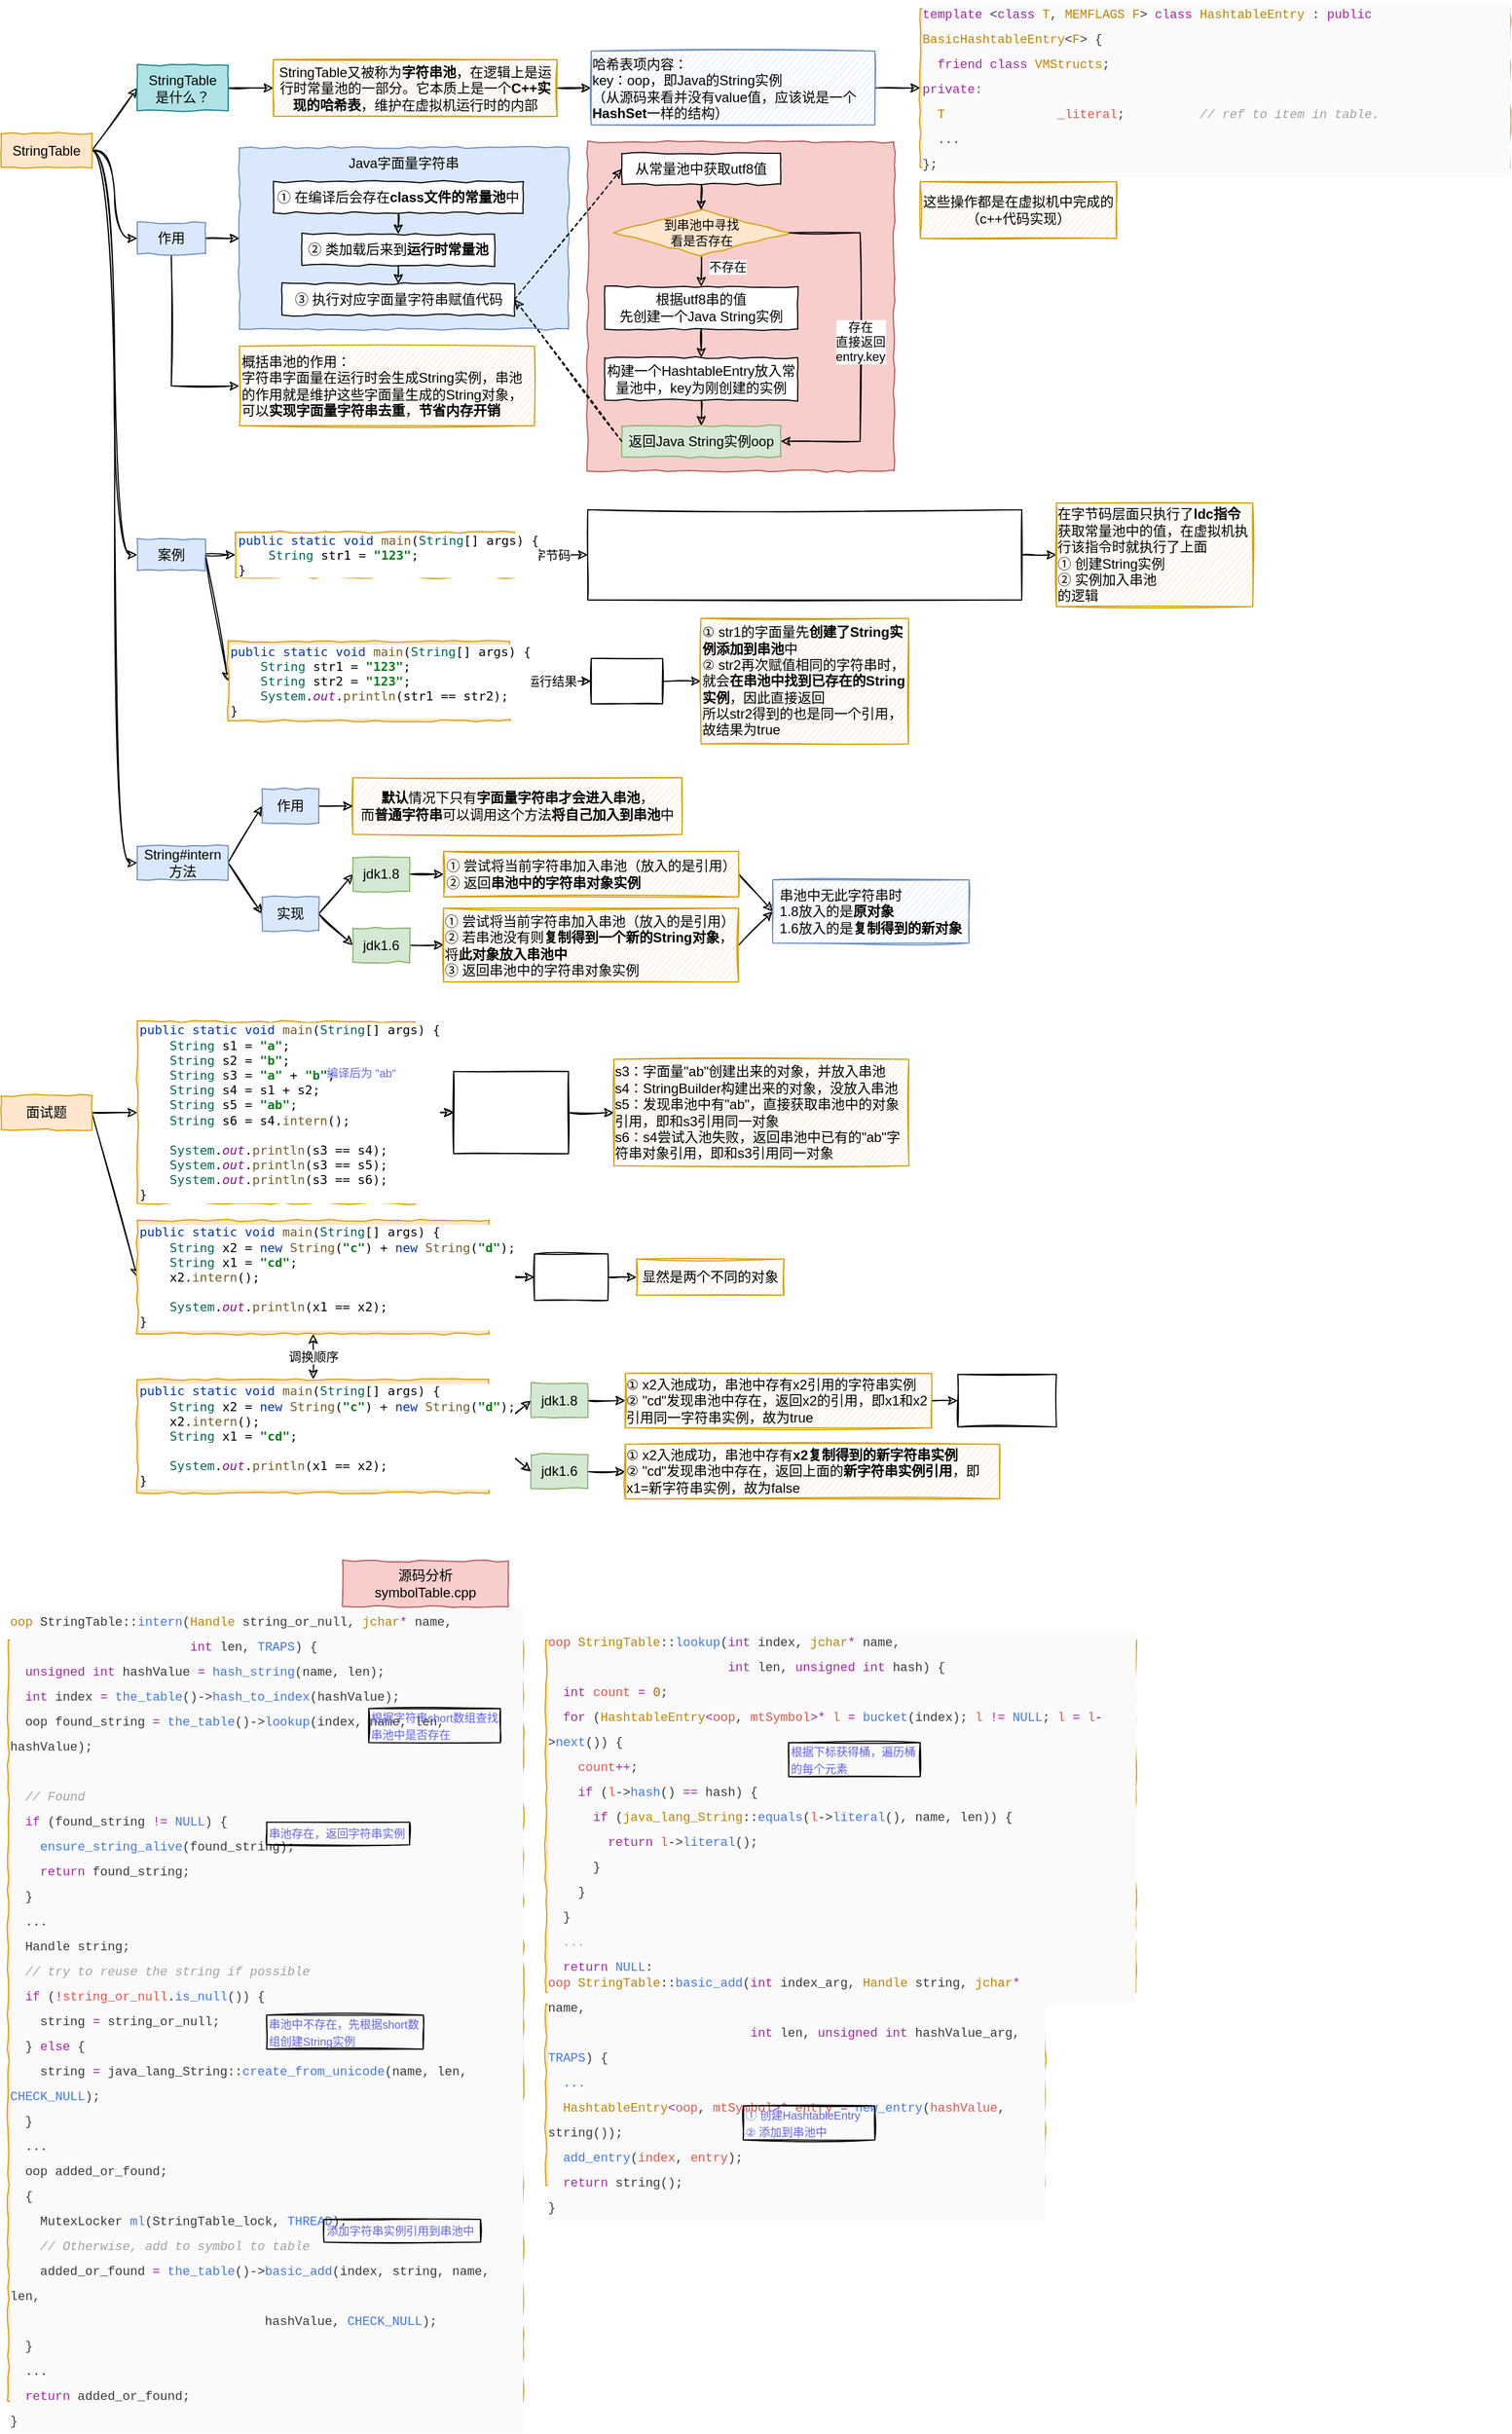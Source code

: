 <mxfile>
    <diagram id="HR8k2qgD4njC-isswzVa" name="第 1 页">
        <mxGraphModel dx="1162" dy="670" grid="1" gridSize="10" guides="1" tooltips="1" connect="1" arrows="1" fold="1" page="1" pageScale="1" pageWidth="827" pageHeight="1169" math="0" shadow="0">
            <root>
                <mxCell id="0"/>
                <mxCell id="1" parent="0"/>
                <mxCell id="110" value="&lt;div style=&quot;color: rgb(56 , 58 , 66) ; background-color: rgb(250 , 250 , 250) ; font-family: &amp;#34;consolas&amp;#34; , &amp;#34;courier new&amp;#34; , monospace ; font-size: 11px ; line-height: 22px&quot;&gt;&lt;div style=&quot;font-family: &amp;#34;consolas&amp;#34; , &amp;#34;courier new&amp;#34; , monospace ; line-height: 22px&quot;&gt;&lt;div style=&quot;font-family: &amp;#34;consolas&amp;#34; , &amp;#34;courier new&amp;#34; , monospace ; line-height: 22px&quot;&gt;&lt;div&gt;&lt;span style=&quot;color: #c18401&quot;&gt;oop&lt;/span&gt; StringTable::&lt;span style=&quot;color: #4078f2&quot;&gt;intern&lt;/span&gt;(&lt;span style=&quot;color: #c18401&quot;&gt;Handle&lt;/span&gt; string_or_null, &lt;span style=&quot;color: #c18401&quot;&gt;jchar&lt;/span&gt;&lt;span style=&quot;color: #a626a4&quot;&gt;*&lt;/span&gt; name,&lt;/div&gt;&lt;div&gt;&amp;nbsp; &amp;nbsp; &amp;nbsp; &amp;nbsp; &amp;nbsp; &amp;nbsp; &amp;nbsp; &amp;nbsp; &amp;nbsp; &amp;nbsp; &amp;nbsp; &amp;nbsp; &lt;span style=&quot;color: #a626a4&quot;&gt;int&lt;/span&gt; len, &lt;span style=&quot;color: #4078f2&quot;&gt;TRAPS&lt;/span&gt;) {&lt;/div&gt;&lt;div&gt;&amp;nbsp; &lt;span style=&quot;color: #a626a4&quot;&gt;unsigned&lt;/span&gt; &lt;span style=&quot;color: #a626a4&quot;&gt;int&lt;/span&gt; hashValue &lt;span style=&quot;color: #a626a4&quot;&gt;=&lt;/span&gt; &lt;span style=&quot;color: #4078f2&quot;&gt;hash_string&lt;/span&gt;(name, len);&lt;/div&gt;&lt;div&gt;&amp;nbsp; &lt;span style=&quot;color: #a626a4&quot;&gt;int&lt;/span&gt; index &lt;span style=&quot;color: #a626a4&quot;&gt;=&lt;/span&gt; &lt;span style=&quot;color: #4078f2&quot;&gt;the_table&lt;/span&gt;()-&amp;gt;&lt;span style=&quot;color: #4078f2&quot;&gt;hash_to_index&lt;/span&gt;(hashValue);&lt;/div&gt;&lt;div&gt;&amp;nbsp; oop found_string &lt;span style=&quot;color: #a626a4&quot;&gt;=&lt;/span&gt; &lt;span style=&quot;color: #4078f2&quot;&gt;the_table&lt;/span&gt;()-&amp;gt;&lt;span style=&quot;color: #4078f2&quot;&gt;lookup&lt;/span&gt;(index, name, len, hashValue);&lt;/div&gt;&lt;br&gt;&lt;div&gt;&lt;span style=&quot;color: #a0a1a7 ; font-style: italic&quot;&gt;&amp;nbsp; // Found&lt;/span&gt;&lt;/div&gt;&lt;div&gt;&amp;nbsp; &lt;span style=&quot;color: #a626a4&quot;&gt;if&lt;/span&gt; (found_string &lt;span style=&quot;color: #a626a4&quot;&gt;!=&lt;/span&gt; &lt;span style=&quot;color: #4078f2&quot;&gt;NULL&lt;/span&gt;) {&lt;/div&gt;&lt;div&gt;&amp;nbsp; &amp;nbsp; &lt;span style=&quot;color: #4078f2&quot;&gt;ensure_string_alive&lt;/span&gt;(found_string);&lt;/div&gt;&lt;div&gt;&amp;nbsp; &amp;nbsp; &lt;span style=&quot;color: #a626a4&quot;&gt;return&lt;/span&gt; found_string;&lt;/div&gt;&lt;div&gt;&amp;nbsp; }&lt;/div&gt;&amp;nbsp; ...&lt;br&gt;&lt;div&gt;&amp;nbsp; Handle string;&lt;/div&gt;&lt;div&gt;&lt;span style=&quot;color: #a0a1a7 ; font-style: italic&quot;&gt;&amp;nbsp; // try to reuse the string if possible&lt;/span&gt;&lt;/div&gt;&lt;div&gt;&amp;nbsp; &lt;span style=&quot;color: #a626a4&quot;&gt;if&lt;/span&gt; (&lt;span style=&quot;color: #a626a4&quot;&gt;!&lt;/span&gt;&lt;span style=&quot;color: #e45649&quot;&gt;string_or_null&lt;/span&gt;.&lt;span style=&quot;color: #4078f2&quot;&gt;is_null&lt;/span&gt;()) {&lt;/div&gt;&lt;div&gt;&amp;nbsp; &amp;nbsp; string &lt;span style=&quot;color: #a626a4&quot;&gt;=&lt;/span&gt; string_or_null;&lt;/div&gt;&lt;div&gt;&amp;nbsp; } &lt;span style=&quot;color: #a626a4&quot;&gt;else&lt;/span&gt; {&lt;/div&gt;&lt;div&gt;&amp;nbsp; &amp;nbsp; string &lt;span style=&quot;color: #a626a4&quot;&gt;=&lt;/span&gt; java_lang_String::&lt;span style=&quot;color: #4078f2&quot;&gt;create_from_unicode&lt;/span&gt;(name, len, &lt;span style=&quot;color: #4078f2&quot;&gt;CHECK_NULL&lt;/span&gt;);&lt;/div&gt;&lt;div&gt;&amp;nbsp; }&lt;/div&gt;&amp;nbsp; ...&lt;div&gt;&amp;nbsp; oop added_or_found;&lt;/div&gt;&lt;div&gt;&amp;nbsp; {&lt;/div&gt;&lt;div&gt;&amp;nbsp; &amp;nbsp; MutexLocker &lt;span style=&quot;color: #4078f2&quot;&gt;ml&lt;/span&gt;(StringTable_lock, &lt;span style=&quot;color: #4078f2&quot;&gt;THREAD&lt;/span&gt;);&lt;/div&gt;&lt;div&gt;&lt;span style=&quot;color: #a0a1a7 ; font-style: italic&quot;&gt;&amp;nbsp; &amp;nbsp; // Otherwise, add to symbol to table&lt;/span&gt;&lt;/div&gt;&lt;div&gt;&amp;nbsp; &amp;nbsp; added_or_found &lt;span style=&quot;color: #a626a4&quot;&gt;=&lt;/span&gt; &lt;span style=&quot;color: #4078f2&quot;&gt;the_table&lt;/span&gt;()-&amp;gt;&lt;span style=&quot;color: #4078f2&quot;&gt;basic_add&lt;/span&gt;(index, string, name, len,&lt;/div&gt;&lt;div&gt;&amp;nbsp; &amp;nbsp; &amp;nbsp; &amp;nbsp; &amp;nbsp; &amp;nbsp; &amp;nbsp; &amp;nbsp; &amp;nbsp; &amp;nbsp; &amp;nbsp; &amp;nbsp; &amp;nbsp; &amp;nbsp; &amp;nbsp; &amp;nbsp; &amp;nbsp; hashValue, &lt;span style=&quot;color: #4078f2&quot;&gt;CHECK_NULL&lt;/span&gt;);&lt;/div&gt;&lt;div&gt;&amp;nbsp; }&lt;/div&gt;&amp;nbsp; ...&lt;br&gt;&lt;div&gt;&amp;nbsp; &lt;span style=&quot;color: #a626a4&quot;&gt;return&lt;/span&gt; added_or_found;&lt;/div&gt;&lt;div&gt;}&lt;/div&gt;&lt;/div&gt;&lt;/div&gt;&lt;/div&gt;" style="rounded=0;whiteSpace=wrap;html=1;fillColor=#ffe6cc;strokeColor=#d79b00;comic=1;align=left;" vertex="1" parent="1">
                    <mxGeometry x="46.25" y="1470" width="453.75" height="670" as="geometry"/>
                </mxCell>
                <mxCell id="4" style="edgeStyle=none;html=1;exitX=1;exitY=0.5;exitDx=0;exitDy=0;entryX=0;entryY=0.5;entryDx=0;entryDy=0;sketch=1;" edge="1" parent="1" source="2" target="3">
                    <mxGeometry relative="1" as="geometry"/>
                </mxCell>
                <mxCell id="15" style="edgeStyle=orthogonalEdgeStyle;sketch=1;html=1;exitX=1;exitY=0.5;exitDx=0;exitDy=0;entryX=0;entryY=0.5;entryDx=0;entryDy=0;fontSize=11;curved=1;" edge="1" parent="1" source="2" target="14">
                    <mxGeometry relative="1" as="geometry"/>
                </mxCell>
                <mxCell id="42" style="edgeStyle=orthogonalEdgeStyle;sketch=1;html=1;exitX=1;exitY=0.5;exitDx=0;exitDy=0;entryX=0;entryY=0.5;entryDx=0;entryDy=0;fontSize=11;curved=1;" edge="1" parent="1" source="2" target="41">
                    <mxGeometry relative="1" as="geometry">
                        <Array as="points">
                            <mxPoint x="140" y="158"/>
                            <mxPoint x="140" y="514"/>
                        </Array>
                    </mxGeometry>
                </mxCell>
                <mxCell id="57" style="edgeStyle=orthogonalEdgeStyle;sketch=1;html=1;exitX=1;exitY=0.5;exitDx=0;exitDy=0;entryX=0;entryY=0.5;entryDx=0;entryDy=0;fontSize=11;curved=1;" edge="1" parent="1" source="2" target="56">
                    <mxGeometry relative="1" as="geometry">
                        <Array as="points">
                            <mxPoint x="140" y="158"/>
                            <mxPoint x="140" y="785"/>
                        </Array>
                    </mxGeometry>
                </mxCell>
                <mxCell id="2" value="StringTable" style="rounded=0;whiteSpace=wrap;html=1;fillColor=#ffe6cc;strokeColor=#d79b00;comic=1;" vertex="1" parent="1">
                    <mxGeometry x="40" y="142.5" width="80" height="30" as="geometry"/>
                </mxCell>
                <mxCell id="6" style="edgeStyle=none;sketch=1;html=1;exitX=1;exitY=0.5;exitDx=0;exitDy=0;entryX=0;entryY=0.5;entryDx=0;entryDy=0;" edge="1" parent="1" source="3" target="5">
                    <mxGeometry relative="1" as="geometry"/>
                </mxCell>
                <mxCell id="3" value="StringTable&lt;br&gt;是什么？" style="rounded=0;whiteSpace=wrap;html=1;fillColor=#b0e3e6;strokeColor=#0e8088;comic=1;" vertex="1" parent="1">
                    <mxGeometry x="160" y="82.5" width="80" height="40" as="geometry"/>
                </mxCell>
                <mxCell id="12" style="edgeStyle=none;sketch=1;html=1;exitX=1;exitY=0.5;exitDx=0;exitDy=0;entryX=0;entryY=0.5;entryDx=0;entryDy=0;fontSize=11;" edge="1" parent="1" source="5" target="7">
                    <mxGeometry relative="1" as="geometry"/>
                </mxCell>
                <mxCell id="5" value="StringTable又被称为&lt;b&gt;字符串池&lt;/b&gt;，在逻辑上是运行时常量池的一部分。它本质上是一个&lt;b&gt;C++实现的哈希表&lt;/b&gt;，维护在虚拟机运行时的内部" style="rounded=0;whiteSpace=wrap;html=1;fillColor=#ffe6cc;strokeColor=#d79b00;comic=1;sketch=1;" vertex="1" parent="1">
                    <mxGeometry x="280" y="77.5" width="250" height="50" as="geometry"/>
                </mxCell>
                <mxCell id="13" style="edgeStyle=none;sketch=1;html=1;exitX=1;exitY=0.5;exitDx=0;exitDy=0;entryX=0;entryY=0.5;entryDx=0;entryDy=0;fontSize=11;" edge="1" parent="1" source="7" target="10">
                    <mxGeometry relative="1" as="geometry"/>
                </mxCell>
                <mxCell id="7" value="&lt;div style=&quot;text-align: left&quot;&gt;&lt;span&gt;哈希表项内容：&lt;/span&gt;&lt;/div&gt;&lt;div style=&quot;text-align: left&quot;&gt;&lt;span&gt;key：oop，即Java的String实例&lt;/span&gt;&lt;/div&gt;&lt;div style=&quot;text-align: left&quot;&gt;（从源码来看并没有value值，应该说是一个&lt;b&gt;HashSet&lt;/b&gt;一样的结构）&lt;/div&gt;" style="rounded=0;whiteSpace=wrap;html=1;fillColor=#dae8fc;strokeColor=#6c8ebf;comic=1;sketch=1;" vertex="1" parent="1">
                    <mxGeometry x="560" y="70" width="250" height="65" as="geometry"/>
                </mxCell>
                <mxCell id="10" value="&lt;div style=&quot;color: rgb(56 , 58 , 66) ; background-color: rgb(250 , 250 , 250) ; font-family: &amp;#34;consolas&amp;#34; , &amp;#34;courier new&amp;#34; , monospace ; font-size: 11px ; line-height: 22px&quot;&gt;&lt;div&gt;&lt;span style=&quot;color: #a626a4&quot;&gt;template&lt;/span&gt; &amp;lt;&lt;span style=&quot;color: #a626a4&quot;&gt;class&lt;/span&gt; &lt;span style=&quot;color: #c18401&quot;&gt;T&lt;/span&gt;, &lt;span style=&quot;color: #c18401&quot;&gt;MEMFLAGS&lt;/span&gt; &lt;span style=&quot;color: #c18401&quot;&gt;F&lt;/span&gt;&amp;gt; &lt;span style=&quot;color: #a626a4&quot;&gt;class&lt;/span&gt; &lt;span style=&quot;color: #c18401&quot;&gt;HashtableEntry&lt;/span&gt; : &lt;span style=&quot;color: #a626a4&quot;&gt;public&lt;/span&gt; &lt;span style=&quot;color: #c18401&quot;&gt;BasicHashtableEntry&lt;/span&gt;&amp;lt;&lt;span style=&quot;color: #c18401&quot;&gt;F&lt;/span&gt;&amp;gt; {&lt;/div&gt;&lt;div&gt;&amp;nbsp; &lt;span style=&quot;color: #a626a4&quot;&gt;friend&lt;/span&gt; &lt;span style=&quot;color: #a626a4&quot;&gt;class&lt;/span&gt; &lt;span style=&quot;color: #c18401&quot;&gt;VMStructs&lt;/span&gt;;&lt;/div&gt;&lt;div&gt;&lt;span style=&quot;color: #a626a4&quot;&gt;private:&lt;/span&gt;&lt;/div&gt;&lt;div&gt;&amp;nbsp; &lt;span style=&quot;color: #c18401&quot;&gt;T&lt;/span&gt; &amp;nbsp; &amp;nbsp; &amp;nbsp; &amp;nbsp; &amp;nbsp; &amp;nbsp; &amp;nbsp; &lt;span style=&quot;color: #e45649&quot;&gt;_literal&lt;/span&gt;;&lt;span style=&quot;color: #a0a1a7 ; font-style: italic&quot;&gt; &amp;nbsp; &amp;nbsp; &amp;nbsp; &amp;nbsp; &amp;nbsp;// ref to item in table.&lt;/span&gt;&lt;/div&gt;&amp;nbsp; ...&lt;br&gt;&lt;div&gt;};&lt;/div&gt;&lt;/div&gt;" style="rounded=0;whiteSpace=wrap;html=1;fillColor=#ffe6cc;strokeColor=#d79b00;comic=1;align=left;" vertex="1" parent="1">
                    <mxGeometry x="850" y="32.5" width="520" height="140" as="geometry"/>
                </mxCell>
                <mxCell id="38" style="edgeStyle=none;rounded=0;sketch=1;html=1;exitX=1;exitY=0.5;exitDx=0;exitDy=0;entryX=0;entryY=0.5;entryDx=0;entryDy=0;fontSize=11;" edge="1" parent="1" source="14" target="17">
                    <mxGeometry relative="1" as="geometry">
                        <mxPoint x="230" y="235" as="sourcePoint"/>
                    </mxGeometry>
                </mxCell>
                <mxCell id="40" style="edgeStyle=orthogonalEdgeStyle;rounded=0;sketch=1;html=1;exitX=0.5;exitY=1;exitDx=0;exitDy=0;entryX=0;entryY=0.5;entryDx=0;entryDy=0;fontSize=11;" edge="1" parent="1" source="14" target="39">
                    <mxGeometry relative="1" as="geometry"/>
                </mxCell>
                <mxCell id="14" value="作用" style="rounded=0;whiteSpace=wrap;html=1;fillColor=#dae8fc;strokeColor=#6c8ebf;comic=1;" vertex="1" parent="1">
                    <mxGeometry x="160" y="221.25" width="60" height="27.5" as="geometry"/>
                </mxCell>
                <mxCell id="16" value="这些操作都是在虚拟机中完成的&lt;br&gt;（c++代码实现）" style="rounded=0;whiteSpace=wrap;html=1;fillColor=#ffe6cc;strokeColor=#d79b00;comic=1;sketch=1;" vertex="1" parent="1">
                    <mxGeometry x="850" y="185" width="173" height="50" as="geometry"/>
                </mxCell>
                <mxCell id="17" value="Java字面量字符串" style="rounded=0;whiteSpace=wrap;html=1;fillColor=#dae8fc;strokeColor=#6c8ebf;comic=1;verticalAlign=top;" vertex="1" parent="1">
                    <mxGeometry x="250" y="155" width="290" height="160" as="geometry"/>
                </mxCell>
                <mxCell id="20" style="edgeStyle=none;sketch=1;html=1;exitX=0.5;exitY=1;exitDx=0;exitDy=0;entryX=0.5;entryY=0;entryDx=0;entryDy=0;fontSize=11;" edge="1" parent="1" source="18" target="19">
                    <mxGeometry relative="1" as="geometry"/>
                </mxCell>
                <mxCell id="18" value="① 在编译后会存在&lt;b&gt;class文件的常量池&lt;/b&gt;中" style="rounded=0;whiteSpace=wrap;html=1;comic=1;" vertex="1" parent="1">
                    <mxGeometry x="280" y="185" width="220" height="27.5" as="geometry"/>
                </mxCell>
                <mxCell id="22" style="edgeStyle=none;sketch=1;html=1;exitX=0.5;exitY=1;exitDx=0;exitDy=0;entryX=0.5;entryY=0;entryDx=0;entryDy=0;fontSize=11;" edge="1" parent="1" source="19" target="21">
                    <mxGeometry relative="1" as="geometry"/>
                </mxCell>
                <mxCell id="19" value="② 类加载后来到&lt;b&gt;运行时常量池&lt;/b&gt;" style="rounded=0;whiteSpace=wrap;html=1;comic=1;" vertex="1" parent="1">
                    <mxGeometry x="305" y="231.25" width="170" height="27.5" as="geometry"/>
                </mxCell>
                <mxCell id="21" value="③ 执行对应字面量字符串赋值代码" style="rounded=0;whiteSpace=wrap;html=1;comic=1;" vertex="1" parent="1">
                    <mxGeometry x="287.5" y="275" width="205" height="27.5" as="geometry"/>
                </mxCell>
                <mxCell id="35" value="" style="group" vertex="1" connectable="0" parent="1">
                    <mxGeometry x="557" y="150" width="270" height="290" as="geometry"/>
                </mxCell>
                <mxCell id="23" value="" style="rounded=0;whiteSpace=wrap;html=1;fillColor=#f8cecc;strokeColor=#b85450;comic=1;verticalAlign=top;" vertex="1" parent="35">
                    <mxGeometry width="270" height="290" as="geometry"/>
                </mxCell>
                <mxCell id="24" value="从常量池中获取utf8值" style="rounded=0;whiteSpace=wrap;html=1;comic=1;" vertex="1" parent="35">
                    <mxGeometry x="30" y="10" width="140" height="27.5" as="geometry"/>
                </mxCell>
                <mxCell id="25" value="根据utf8串的值&lt;br&gt;先创建一个Java String实例" style="rounded=0;whiteSpace=wrap;html=1;comic=1;" vertex="1" parent="35">
                    <mxGeometry x="15" y="127.5" width="170" height="37.5" as="geometry"/>
                </mxCell>
                <mxCell id="31" value="不存在" style="rounded=0;sketch=1;html=1;exitX=0.5;exitY=1;exitDx=0;exitDy=0;entryX=0.5;entryY=0;entryDx=0;entryDy=0;fontSize=11;" edge="1" parent="35" source="26" target="25">
                    <mxGeometry x="-0.273" y="23" relative="1" as="geometry">
                        <mxPoint as="offset"/>
                    </mxGeometry>
                </mxCell>
                <mxCell id="26" value="到串池中寻找&lt;br&gt;看是否存在" style="rhombus;whiteSpace=wrap;html=1;comic=1;sketch=0;fontSize=11;fillColor=#ffe6cc;strokeColor=#d79b00;" vertex="1" parent="35">
                    <mxGeometry x="22.5" y="60" width="155" height="40" as="geometry"/>
                </mxCell>
                <mxCell id="27" style="edgeStyle=none;sketch=1;html=1;exitX=0.5;exitY=1;exitDx=0;exitDy=0;entryX=0.5;entryY=0;entryDx=0;entryDy=0;fontSize=11;" edge="1" parent="35" source="24" target="26">
                    <mxGeometry relative="1" as="geometry"/>
                </mxCell>
                <mxCell id="28" value="返回Java String实例oop" style="rounded=0;whiteSpace=wrap;html=1;comic=1;fillColor=#d5e8d4;strokeColor=#82b366;" vertex="1" parent="35">
                    <mxGeometry x="30" y="250" width="140" height="27.5" as="geometry"/>
                </mxCell>
                <mxCell id="29" value="存在&lt;br&gt;直接返回&lt;br&gt;entry.key" style="edgeStyle=orthogonalEdgeStyle;sketch=1;html=1;exitX=1;exitY=0.5;exitDx=0;exitDy=0;entryX=1;entryY=0.5;entryDx=0;entryDy=0;fontSize=11;rounded=0;" edge="1" parent="35" source="26" target="28">
                    <mxGeometry relative="1" as="geometry">
                        <Array as="points">
                            <mxPoint x="240" y="80"/>
                            <mxPoint x="240" y="264"/>
                        </Array>
                    </mxGeometry>
                </mxCell>
                <mxCell id="34" style="edgeStyle=none;rounded=0;sketch=1;html=1;exitX=0.5;exitY=1;exitDx=0;exitDy=0;entryX=0.5;entryY=0;entryDx=0;entryDy=0;fontSize=11;" edge="1" parent="35" source="32" target="28">
                    <mxGeometry relative="1" as="geometry"/>
                </mxCell>
                <mxCell id="32" value="构建一个HashtableEntry放入常量池中，key为刚创建的实例" style="rounded=0;whiteSpace=wrap;html=1;comic=1;" vertex="1" parent="35">
                    <mxGeometry x="15" y="190" width="170" height="37.5" as="geometry"/>
                </mxCell>
                <mxCell id="33" style="edgeStyle=none;rounded=0;sketch=1;html=1;exitX=0.5;exitY=1;exitDx=0;exitDy=0;entryX=0.5;entryY=0;entryDx=0;entryDy=0;fontSize=11;" edge="1" parent="35" source="25" target="32">
                    <mxGeometry relative="1" as="geometry"/>
                </mxCell>
                <mxCell id="36" style="edgeStyle=none;rounded=0;sketch=1;html=1;exitX=1;exitY=0.5;exitDx=0;exitDy=0;entryX=0;entryY=0.5;entryDx=0;entryDy=0;fontSize=11;dashed=1;" edge="1" parent="1" source="21" target="24">
                    <mxGeometry relative="1" as="geometry"/>
                </mxCell>
                <mxCell id="37" style="edgeStyle=none;rounded=0;sketch=1;html=1;exitX=0;exitY=0.5;exitDx=0;exitDy=0;dashed=1;fontSize=11;entryX=1;entryY=0.5;entryDx=0;entryDy=0;" edge="1" parent="1" source="28" target="21">
                    <mxGeometry relative="1" as="geometry">
                        <mxPoint x="450" y="360" as="targetPoint"/>
                    </mxGeometry>
                </mxCell>
                <mxCell id="39" value="概括串池的作用：&lt;br&gt;字符串字面量在运行时会生成String实例，串池的作用就是维护这些字面量生成的String对象，可以&lt;b&gt;实现字面量字符串去重&lt;/b&gt;，&lt;b&gt;节省内存开销&lt;/b&gt;" style="rounded=0;whiteSpace=wrap;html=1;fillColor=#ffe6cc;strokeColor=#d79b00;comic=1;sketch=1;align=left;" vertex="1" parent="1">
                    <mxGeometry x="250" y="330" width="260" height="70" as="geometry"/>
                </mxCell>
                <mxCell id="44" style="edgeStyle=orthogonalEdgeStyle;curved=1;sketch=1;html=1;exitX=1;exitY=0.5;exitDx=0;exitDy=0;entryX=0;entryY=0.5;entryDx=0;entryDy=0;fontSize=11;" edge="1" parent="1" source="41" target="43">
                    <mxGeometry relative="1" as="geometry"/>
                </mxCell>
                <mxCell id="51" style="edgeStyle=none;rounded=0;sketch=1;html=1;exitX=1;exitY=0.5;exitDx=0;exitDy=0;entryX=0;entryY=0.5;entryDx=0;entryDy=0;fontSize=11;" edge="1" parent="1" source="41" target="50">
                    <mxGeometry relative="1" as="geometry"/>
                </mxCell>
                <mxCell id="41" value="案例" style="rounded=0;whiteSpace=wrap;html=1;fillColor=#dae8fc;strokeColor=#6c8ebf;comic=1;" vertex="1" parent="1">
                    <mxGeometry x="160" y="500" width="60" height="27.5" as="geometry"/>
                </mxCell>
                <mxCell id="46" value="字节码" style="sketch=1;html=1;exitX=1;exitY=0.5;exitDx=0;exitDy=0;entryX=0;entryY=0.5;entryDx=0;entryDy=0;fontSize=11;rounded=0;" edge="1" parent="1" source="43" target="45">
                    <mxGeometry relative="1" as="geometry"/>
                </mxCell>
                <mxCell id="43" value="&lt;pre style=&quot;background-color: rgb(255 , 255 , 255) ; color: rgb(8 , 8 , 8) ; font-family: &amp;#34;consolas&amp;#34; , monospace ; font-size: 11px&quot;&gt;&lt;pre style=&quot;font-family: &amp;#34;consolas&amp;#34; , monospace&quot;&gt;&lt;span style=&quot;color: #0033b3&quot;&gt;public static void &lt;/span&gt;&lt;span style=&quot;color: #795e26&quot;&gt;main&lt;/span&gt;(&lt;span style=&quot;color: #066555&quot;&gt;String&lt;/span&gt;[] args)&lt;span style=&quot;color: #066555&quot;&gt; &lt;/span&gt;{&lt;br&gt;    &lt;span style=&quot;color: #066555&quot;&gt;String &lt;/span&gt;&lt;span style=&quot;color: #000000&quot;&gt;str1 &lt;/span&gt;= &lt;span style=&quot;color: #067d17 ; font-weight: bold&quot;&gt;&quot;123&quot;&lt;/span&gt;;&lt;br&gt;}&lt;/pre&gt;&lt;/pre&gt;" style="rounded=0;whiteSpace=wrap;html=1;fillColor=#ffe6cc;strokeColor=#d79b00;comic=1;align=left;" vertex="1" parent="1">
                    <mxGeometry x="246.5" y="493.75" width="246" height="40" as="geometry"/>
                </mxCell>
                <mxCell id="48" style="edgeStyle=none;rounded=0;sketch=1;html=1;exitX=1;exitY=0.5;exitDx=0;exitDy=0;entryX=0;entryY=0.5;entryDx=0;entryDy=0;fontSize=11;" edge="1" parent="1" source="45" target="47">
                    <mxGeometry relative="1" as="geometry"/>
                </mxCell>
                <mxCell id="45" value="" style="shape=image;imageAspect=0;aspect=fixed;verticalLabelPosition=bottom;verticalAlign=top;comic=1;sketch=1;fontSize=11;image=https://codereaper-image-bed.oss-cn-shenzhen.aliyuncs.com/img/image-20220904001940729.png;imageBorder=default;" vertex="1" parent="1">
                    <mxGeometry x="557" y="474.03" width="382.47" height="79.44" as="geometry"/>
                </mxCell>
                <mxCell id="47" value="&lt;div style=&quot;text-align: left&quot;&gt;在字节码层面只执行了&lt;b&gt;ldc指令&lt;/b&gt;获取常量池中的值，在虚拟机执行该指令时就执行了上面&lt;/div&gt;&lt;div style=&quot;text-align: left&quot;&gt;&lt;span&gt;① 创建String实例&lt;/span&gt;&lt;/div&gt;&lt;div style=&quot;text-align: left&quot;&gt;&lt;span&gt;② 实例加入串池&lt;/span&gt;&lt;/div&gt;&lt;div style=&quot;text-align: left&quot;&gt;&lt;span&gt;的逻辑&lt;/span&gt;&lt;/div&gt;" style="rounded=0;whiteSpace=wrap;html=1;fillColor=#ffe6cc;strokeColor=#d79b00;comic=1;sketch=1;" vertex="1" parent="1">
                    <mxGeometry x="970" y="468.13" width="173" height="91.25" as="geometry"/>
                </mxCell>
                <mxCell id="53" value="运行结果" style="edgeStyle=none;rounded=0;sketch=1;html=1;exitX=1;exitY=0.5;exitDx=0;exitDy=0;entryX=0;entryY=0.5;entryDx=0;entryDy=0;fontSize=11;" edge="1" parent="1" source="50" target="52">
                    <mxGeometry relative="1" as="geometry"/>
                </mxCell>
                <mxCell id="50" value="&lt;pre style=&quot;background-color: rgb(255 , 255 , 255) ; color: rgb(8 , 8 , 8) ; font-family: &amp;#34;consolas&amp;#34; , monospace ; font-size: 11px&quot;&gt;&lt;pre style=&quot;font-family: &amp;#34;consolas&amp;#34; , monospace&quot;&gt;&lt;pre style=&quot;font-family: &amp;#34;consolas&amp;#34; , monospace&quot;&gt;&lt;pre style=&quot;font-family: &amp;#34;consolas&amp;#34; , monospace&quot;&gt;&lt;span style=&quot;color: #0033b3&quot;&gt;public static void &lt;/span&gt;&lt;span style=&quot;color: #795e26&quot;&gt;main&lt;/span&gt;(&lt;span style=&quot;color: #066555&quot;&gt;String&lt;/span&gt;[] args) {&lt;br&gt;    &lt;span style=&quot;color: #066555&quot;&gt;String &lt;/span&gt;&lt;span style=&quot;color: #000000&quot;&gt;str1 &lt;/span&gt;= &lt;span style=&quot;color: #067d17 ; font-weight: bold&quot;&gt;&quot;123&quot;&lt;/span&gt;;&lt;br&gt;    &lt;span style=&quot;color: #066555&quot;&gt;String &lt;/span&gt;&lt;span style=&quot;color: #000000&quot;&gt;str2 &lt;/span&gt;= &lt;span style=&quot;color: #067d17 ; font-weight: bold&quot;&gt;&quot;123&quot;&lt;/span&gt;;&lt;br&gt;    &lt;span style=&quot;color: #066555&quot;&gt;System&lt;/span&gt;.&lt;span style=&quot;color: #871094 ; font-style: italic&quot;&gt;out&lt;/span&gt;.&lt;span style=&quot;color: #795e26&quot;&gt;println&lt;/span&gt;(&lt;span style=&quot;color: #000000&quot;&gt;str1 &lt;/span&gt;== &lt;span style=&quot;color: #000000&quot;&gt;str2&lt;/span&gt;);&lt;br&gt;}&lt;/pre&gt;&lt;/pre&gt;&lt;/pre&gt;&lt;/pre&gt;" style="rounded=0;whiteSpace=wrap;html=1;fillColor=#ffe6cc;strokeColor=#d79b00;comic=1;align=left;" vertex="1" parent="1">
                    <mxGeometry x="240" y="590" width="248.5" height="70" as="geometry"/>
                </mxCell>
                <mxCell id="55" style="edgeStyle=none;rounded=0;sketch=1;html=1;exitX=1;exitY=0.5;exitDx=0;exitDy=0;entryX=0;entryY=0.5;entryDx=0;entryDy=0;fontSize=11;" edge="1" parent="1" source="52" target="54">
                    <mxGeometry relative="1" as="geometry"/>
                </mxCell>
                <mxCell id="52" value="" style="shape=image;imageAspect=0;aspect=fixed;verticalLabelPosition=bottom;verticalAlign=top;comic=1;sketch=1;fontSize=11;image=https://codereaper-image-bed.oss-cn-shenzhen.aliyuncs.com/img/image-20220904003112732.png;imageBorder=default;" vertex="1" parent="1">
                    <mxGeometry x="560" y="605" width="62.93" height="40" as="geometry"/>
                </mxCell>
                <mxCell id="54" value="&lt;div style=&quot;text-align: left&quot;&gt;① str1的字面量先&lt;b&gt;创建了String实例添加到串池&lt;/b&gt;中&lt;/div&gt;&lt;div style=&quot;text-align: left&quot;&gt;② str2再次赋值相同的字符串时，就会&lt;b&gt;在串池中找到已存在的String实例&lt;/b&gt;，因此直接返回&lt;/div&gt;&lt;div style=&quot;text-align: left&quot;&gt;所以str2得到的也是同一个引用，故结果为true&lt;/div&gt;" style="rounded=0;whiteSpace=wrap;html=1;fillColor=#ffe6cc;strokeColor=#d79b00;comic=1;sketch=1;" vertex="1" parent="1">
                    <mxGeometry x="656.73" y="569.68" width="183" height="110.63" as="geometry"/>
                </mxCell>
                <mxCell id="60" style="sketch=1;html=1;exitX=1;exitY=0.5;exitDx=0;exitDy=0;entryX=0;entryY=0.5;entryDx=0;entryDy=0;fontSize=11;" edge="1" parent="1" source="56" target="59">
                    <mxGeometry relative="1" as="geometry"/>
                </mxCell>
                <mxCell id="63" style="edgeStyle=none;sketch=1;html=1;exitX=1;exitY=0.5;exitDx=0;exitDy=0;entryX=0;entryY=0.5;entryDx=0;entryDy=0;fontSize=11;" edge="1" parent="1" source="56" target="62">
                    <mxGeometry relative="1" as="geometry"/>
                </mxCell>
                <mxCell id="56" value="String#intern方法" style="rounded=0;whiteSpace=wrap;html=1;fillColor=#dae8fc;strokeColor=#6c8ebf;comic=1;" vertex="1" parent="1">
                    <mxGeometry x="160" y="770" width="80" height="30" as="geometry"/>
                </mxCell>
                <mxCell id="58" value="&lt;b&gt;默认&lt;/b&gt;情况下只有&lt;b&gt;字面量字符串才会进入串池&lt;/b&gt;，&lt;br&gt;而&lt;b&gt;普通字符串&lt;/b&gt;可以调用这个方法&lt;b&gt;将自己加入到串池&lt;/b&gt;中" style="rounded=0;whiteSpace=wrap;html=1;fillColor=#ffe6cc;strokeColor=#d79b00;comic=1;sketch=1;" vertex="1" parent="1">
                    <mxGeometry x="350" y="710" width="290" height="50" as="geometry"/>
                </mxCell>
                <mxCell id="61" style="edgeStyle=none;sketch=1;html=1;exitX=1;exitY=0.5;exitDx=0;exitDy=0;entryX=0;entryY=0.5;entryDx=0;entryDy=0;fontSize=11;" edge="1" parent="1" source="59" target="58">
                    <mxGeometry relative="1" as="geometry"/>
                </mxCell>
                <mxCell id="59" value="作用" style="rounded=0;whiteSpace=wrap;html=1;fillColor=#dae8fc;strokeColor=#6c8ebf;comic=1;" vertex="1" parent="1">
                    <mxGeometry x="270" y="720" width="50" height="30" as="geometry"/>
                </mxCell>
                <mxCell id="65" style="edgeStyle=none;sketch=1;html=1;exitX=1;exitY=0.5;exitDx=0;exitDy=0;entryX=0;entryY=0.5;entryDx=0;entryDy=0;fontSize=11;" edge="1" parent="1" source="62" target="64">
                    <mxGeometry relative="1" as="geometry"/>
                </mxCell>
                <mxCell id="67" style="edgeStyle=none;sketch=1;html=1;exitX=1;exitY=0.5;exitDx=0;exitDy=0;entryX=0;entryY=0.5;entryDx=0;entryDy=0;fontSize=11;" edge="1" parent="1" source="62" target="66">
                    <mxGeometry relative="1" as="geometry"/>
                </mxCell>
                <mxCell id="62" value="实现" style="rounded=0;whiteSpace=wrap;html=1;fillColor=#dae8fc;strokeColor=#6c8ebf;comic=1;" vertex="1" parent="1">
                    <mxGeometry x="270" y="815" width="50" height="30" as="geometry"/>
                </mxCell>
                <mxCell id="72" style="edgeStyle=none;sketch=1;html=1;exitX=1;exitY=0.5;exitDx=0;exitDy=0;entryX=0;entryY=0.5;entryDx=0;entryDy=0;fontSize=11;" edge="1" parent="1" source="64" target="70">
                    <mxGeometry relative="1" as="geometry"/>
                </mxCell>
                <mxCell id="64" value="jdk1.6" style="rounded=0;whiteSpace=wrap;html=1;fillColor=#d5e8d4;strokeColor=#82b366;comic=1;" vertex="1" parent="1">
                    <mxGeometry x="350" y="842.5" width="50" height="30" as="geometry"/>
                </mxCell>
                <mxCell id="69" style="edgeStyle=none;sketch=1;html=1;exitX=1;exitY=0.5;exitDx=0;exitDy=0;entryX=0;entryY=0.5;entryDx=0;entryDy=0;fontSize=11;" edge="1" parent="1" source="66" target="68">
                    <mxGeometry relative="1" as="geometry"/>
                </mxCell>
                <mxCell id="66" value="jdk1.8" style="rounded=0;whiteSpace=wrap;html=1;fillColor=#d5e8d4;strokeColor=#82b366;comic=1;" vertex="1" parent="1">
                    <mxGeometry x="350" y="780" width="50" height="30" as="geometry"/>
                </mxCell>
                <mxCell id="74" style="edgeStyle=none;sketch=1;html=1;exitX=1;exitY=0.5;exitDx=0;exitDy=0;entryX=0;entryY=0.5;entryDx=0;entryDy=0;fontSize=11;" edge="1" parent="1" source="68" target="73">
                    <mxGeometry relative="1" as="geometry"/>
                </mxCell>
                <mxCell id="68" value="&lt;div style=&quot;text-align: left&quot;&gt;&lt;span&gt;① 尝试将当前字符串加入串池（放入的是引用）&lt;/span&gt;&lt;/div&gt;&lt;div style=&quot;text-align: left&quot;&gt;② 返回&lt;b&gt;串池中的字符串对象实例&lt;/b&gt;&lt;/div&gt;" style="rounded=0;whiteSpace=wrap;html=1;fillColor=#ffe6cc;strokeColor=#d79b00;comic=1;sketch=1;" vertex="1" parent="1">
                    <mxGeometry x="430" y="775" width="260" height="40" as="geometry"/>
                </mxCell>
                <mxCell id="75" style="edgeStyle=none;sketch=1;html=1;exitX=1;exitY=0.5;exitDx=0;exitDy=0;entryX=0;entryY=0.5;entryDx=0;entryDy=0;fontSize=11;" edge="1" parent="1" source="70" target="73">
                    <mxGeometry relative="1" as="geometry"/>
                </mxCell>
                <mxCell id="70" value="&lt;div style=&quot;text-align: left&quot;&gt;&lt;span&gt;① 尝试将当前字符串加入串池（放入的是引用）&lt;/span&gt;&lt;/div&gt;&lt;div style=&quot;text-align: left&quot;&gt;② 若串池没有则&lt;b&gt;复制得到一个新的String对象&lt;/b&gt;，将&lt;b&gt;此对象放入串池中&lt;/b&gt;&lt;/div&gt;&lt;div style=&quot;text-align: left&quot;&gt;③ 返回串池中的字符串对象实例&lt;/div&gt;" style="rounded=0;whiteSpace=wrap;html=1;fillColor=#ffe6cc;strokeColor=#d79b00;comic=1;sketch=1;" vertex="1" parent="1">
                    <mxGeometry x="430" y="825" width="260" height="65" as="geometry"/>
                </mxCell>
                <mxCell id="73" value="&lt;div style=&quot;text-align: left&quot;&gt;串池中无此字符串时&lt;/div&gt;&lt;div style=&quot;text-align: left&quot;&gt;1.8放入的是&lt;b&gt;原对象&lt;/b&gt;&lt;/div&gt;&lt;div style=&quot;text-align: left&quot;&gt;1.6放入的是&lt;b&gt;复制得到的新对象&lt;/b&gt;&lt;/div&gt;" style="rounded=0;whiteSpace=wrap;html=1;fillColor=#dae8fc;strokeColor=#6c8ebf;comic=1;sketch=1;" vertex="1" parent="1">
                    <mxGeometry x="720" y="800" width="173" height="55.63" as="geometry"/>
                </mxCell>
                <mxCell id="78" style="edgeStyle=none;sketch=1;html=1;exitX=1;exitY=0.5;exitDx=0;exitDy=0;entryX=0;entryY=0.5;entryDx=0;entryDy=0;fontSize=11;" edge="1" parent="1" source="76" target="77">
                    <mxGeometry relative="1" as="geometry"/>
                </mxCell>
                <mxCell id="86" style="edgeStyle=none;sketch=1;html=1;exitX=1;exitY=0.5;exitDx=0;exitDy=0;entryX=0;entryY=0.5;entryDx=0;entryDy=0;fontSize=11;entryPerimeter=0;" edge="1" parent="1" source="76" target="85">
                    <mxGeometry relative="1" as="geometry"/>
                </mxCell>
                <mxCell id="76" value="面试题" style="rounded=0;whiteSpace=wrap;html=1;fillColor=#ffe6cc;strokeColor=#d79b00;comic=1;" vertex="1" parent="1">
                    <mxGeometry x="40" y="990" width="80" height="30" as="geometry"/>
                </mxCell>
                <mxCell id="80" style="edgeStyle=none;sketch=1;html=1;exitX=1;exitY=0.5;exitDx=0;exitDy=0;entryX=0;entryY=0.5;entryDx=0;entryDy=0;fontSize=11;" edge="1" parent="1" source="77" target="79">
                    <mxGeometry relative="1" as="geometry"/>
                </mxCell>
                <mxCell id="77" value="&lt;pre style=&quot;background-color: rgb(255 , 255 , 255) ; color: rgb(8 , 8 , 8) ; font-family: &amp;#34;consolas&amp;#34; , monospace ; font-size: 11px&quot;&gt;&lt;pre style=&quot;font-family: &amp;#34;consolas&amp;#34; , monospace&quot;&gt;&lt;pre style=&quot;font-family: &amp;#34;consolas&amp;#34; , monospace&quot;&gt;&lt;pre style=&quot;font-family: &amp;#34;consolas&amp;#34; , monospace&quot;&gt;&lt;pre style=&quot;font-family: &amp;#34;consolas&amp;#34; , monospace&quot;&gt;&lt;span style=&quot;color: #0033b3&quot;&gt;public static void &lt;/span&gt;&lt;span style=&quot;color: #795e26&quot;&gt;main&lt;/span&gt;(&lt;span style=&quot;color: #066555&quot;&gt;String&lt;/span&gt;[] args) {&lt;br&gt;    &lt;span style=&quot;color: #066555&quot;&gt;String &lt;/span&gt;&lt;span style=&quot;color: #000000&quot;&gt;s1 &lt;/span&gt;= &lt;span style=&quot;color: #067d17 ; font-weight: bold&quot;&gt;&quot;a&quot;&lt;/span&gt;;&lt;br&gt;    &lt;span style=&quot;color: #066555&quot;&gt;String &lt;/span&gt;&lt;span style=&quot;color: #000000&quot;&gt;s2 &lt;/span&gt;= &lt;span style=&quot;color: #067d17 ; font-weight: bold&quot;&gt;&quot;b&quot;&lt;/span&gt;;&lt;br&gt;    &lt;span style=&quot;color: #066555&quot;&gt;String &lt;/span&gt;&lt;span style=&quot;color: #000000&quot;&gt;s3 &lt;/span&gt;= &lt;span style=&quot;color: #067d17 ; font-weight: bold&quot;&gt;&quot;a&quot; &lt;/span&gt;+ &lt;span style=&quot;color: #067d17 ; font-weight: bold&quot;&gt;&quot;b&quot;&lt;/span&gt;;&lt;br&gt;    &lt;span style=&quot;color: #066555&quot;&gt;String &lt;/span&gt;&lt;span style=&quot;color: #000000&quot;&gt;s4 &lt;/span&gt;= &lt;span style=&quot;color: #000000&quot;&gt;s1 &lt;/span&gt;+ &lt;span style=&quot;color: #000000&quot;&gt;s2&lt;/span&gt;;&lt;br&gt;    &lt;span style=&quot;color: #066555&quot;&gt;String &lt;/span&gt;&lt;span style=&quot;color: #000000&quot;&gt;s5 &lt;/span&gt;= &lt;span style=&quot;color: #067d17 ; font-weight: bold&quot;&gt;&quot;ab&quot;&lt;/span&gt;;&lt;br&gt;    &lt;span style=&quot;color: #066555&quot;&gt;String &lt;/span&gt;&lt;span style=&quot;color: #000000&quot;&gt;s6 &lt;/span&gt;= &lt;span style=&quot;color: #000000&quot;&gt;s4&lt;/span&gt;.&lt;span style=&quot;color: #795e26&quot;&gt;intern&lt;/span&gt;();&lt;br&gt;&lt;br&gt;    &lt;span style=&quot;color: #066555&quot;&gt;System&lt;/span&gt;.&lt;span style=&quot;color: #871094 ; font-style: italic&quot;&gt;out&lt;/span&gt;.&lt;span style=&quot;color: #795e26&quot;&gt;println&lt;/span&gt;(&lt;span style=&quot;color: #000000&quot;&gt;s3 &lt;/span&gt;== &lt;span style=&quot;color: #000000&quot;&gt;s4&lt;/span&gt;);&lt;br&gt;    &lt;span style=&quot;color: #066555&quot;&gt;System&lt;/span&gt;.&lt;span style=&quot;color: #871094 ; font-style: italic&quot;&gt;out&lt;/span&gt;.&lt;span style=&quot;color: #795e26&quot;&gt;println&lt;/span&gt;(&lt;span style=&quot;color: #000000&quot;&gt;s3 &lt;/span&gt;== &lt;span style=&quot;color: #000000&quot;&gt;s5&lt;/span&gt;);&lt;br&gt;    &lt;span style=&quot;color: #066555&quot;&gt;System&lt;/span&gt;.&lt;span style=&quot;color: #871094 ; font-style: italic&quot;&gt;out&lt;/span&gt;.&lt;span style=&quot;color: #795e26&quot;&gt;println&lt;/span&gt;(&lt;span style=&quot;color: #000000&quot;&gt;s3 &lt;/span&gt;== &lt;span style=&quot;color: #000000&quot;&gt;s6&lt;/span&gt;);&lt;br&gt;}&lt;/pre&gt;&lt;/pre&gt;&lt;/pre&gt;&lt;/pre&gt;&lt;/pre&gt;" style="rounded=0;whiteSpace=wrap;html=1;fillColor=#ffe6cc;strokeColor=#d79b00;comic=1;align=left;" vertex="1" parent="1">
                    <mxGeometry x="160" y="925" width="245" height="160" as="geometry"/>
                </mxCell>
                <mxCell id="84" style="edgeStyle=none;sketch=1;html=1;exitX=1;exitY=0.5;exitDx=0;exitDy=0;entryX=0;entryY=0.5;entryDx=0;entryDy=0;fontSize=11;" edge="1" parent="1" source="79" target="83">
                    <mxGeometry relative="1" as="geometry"/>
                </mxCell>
                <mxCell id="79" value="" style="shape=image;imageAspect=0;aspect=fixed;verticalLabelPosition=bottom;verticalAlign=top;comic=1;sketch=1;fontSize=11;image=https://codereaper-image-bed.oss-cn-shenzhen.aliyuncs.com/img/image-20220904005846957.png;imageBorder=default;" vertex="1" parent="1">
                    <mxGeometry x="438.79" y="968.75" width="101.21" height="72.5" as="geometry"/>
                </mxCell>
                <mxCell id="81" value="&lt;font color=&quot;#6262fc&quot;&gt;&lt;span style=&quot;font-size: 10px&quot;&gt;编译后为 &quot;ab&quot;&lt;/span&gt;&lt;/font&gt;" style="rounded=0;whiteSpace=wrap;html=1;fillColor=none;strokeColor=none;comic=1;align=left;sketch=1;" vertex="1" parent="1">
                    <mxGeometry x="324.5" y="960" width="90" height="20" as="geometry"/>
                </mxCell>
                <mxCell id="83" value="&lt;div style=&quot;text-align: left&quot;&gt;s3：字面量&quot;ab&quot;创建出来的对象，并放入串池&lt;/div&gt;&lt;div style=&quot;text-align: left&quot;&gt;s4：StringBuilder构建出来的对象，没放入串池&lt;/div&gt;&lt;div style=&quot;text-align: left&quot;&gt;s5：发现串池中有&quot;ab&quot;，直接获取串池中的对象引用，即和s3引用同一对象&lt;/div&gt;&lt;div style=&quot;text-align: left&quot;&gt;s6：s4尝试入池失败，返回串池中已有的&quot;ab&quot;字符串对象引用，即和s3引用同一对象&lt;/div&gt;" style="rounded=0;whiteSpace=wrap;html=1;fillColor=#ffe6cc;strokeColor=#d79b00;comic=1;sketch=1;" vertex="1" parent="1">
                    <mxGeometry x="580" y="958.12" width="260" height="93.75" as="geometry"/>
                </mxCell>
                <mxCell id="88" style="edgeStyle=none;sketch=1;html=1;exitX=1;exitY=0.5;exitDx=0;exitDy=0;entryX=0;entryY=0.5;entryDx=0;entryDy=0;fontSize=11;" edge="1" parent="1" source="85" target="87">
                    <mxGeometry relative="1" as="geometry"/>
                </mxCell>
                <mxCell id="92" value="调换顺序" style="edgeStyle=none;sketch=1;html=1;exitX=0.5;exitY=1;exitDx=0;exitDy=0;entryX=0.5;entryY=0;entryDx=0;entryDy=0;fontSize=11;startArrow=classic;startFill=1;" edge="1" parent="1" source="85" target="91">
                    <mxGeometry relative="1" as="geometry"/>
                </mxCell>
                <mxCell id="85" value="&lt;pre style=&quot;background-color: rgb(255 , 255 , 255) ; color: rgb(8 , 8 , 8) ; font-family: &amp;#34;consolas&amp;#34; , monospace ; font-size: 11px&quot;&gt;&lt;pre style=&quot;font-family: &amp;#34;consolas&amp;#34; , monospace&quot;&gt;&lt;pre style=&quot;font-family: &amp;#34;consolas&amp;#34; , monospace&quot;&gt;&lt;pre style=&quot;font-family: &amp;#34;consolas&amp;#34; , monospace&quot;&gt;&lt;pre style=&quot;font-family: &amp;#34;consolas&amp;#34; , monospace&quot;&gt;&lt;pre style=&quot;font-family: &amp;#34;consolas&amp;#34; , monospace&quot;&gt;&lt;span style=&quot;color: #0033b3&quot;&gt;public static void &lt;/span&gt;&lt;span style=&quot;color: #795e26&quot;&gt;main&lt;/span&gt;(&lt;span style=&quot;color: #066555&quot;&gt;String&lt;/span&gt;[] args) {&lt;br&gt;    &lt;span style=&quot;color: #066555&quot;&gt;String &lt;/span&gt;&lt;span style=&quot;color: #000000&quot;&gt;x2 &lt;/span&gt;= &lt;span style=&quot;color: #0033b3&quot;&gt;new &lt;/span&gt;&lt;span style=&quot;color: #795e26&quot;&gt;String&lt;/span&gt;(&lt;span style=&quot;color: #067d17 ; font-weight: bold&quot;&gt;&quot;c&quot;&lt;/span&gt;) + &lt;span style=&quot;color: #0033b3&quot;&gt;new &lt;/span&gt;&lt;span style=&quot;color: #795e26&quot;&gt;String&lt;/span&gt;(&lt;span style=&quot;color: #067d17 ; font-weight: bold&quot;&gt;&quot;d&quot;&lt;/span&gt;);&lt;br&gt;    &lt;span style=&quot;color: #066555&quot;&gt;String &lt;/span&gt;&lt;span style=&quot;color: #000000&quot;&gt;x1 &lt;/span&gt;= &lt;span style=&quot;color: #067d17 ; font-weight: bold&quot;&gt;&quot;cd&quot;&lt;/span&gt;;&lt;br&gt;    &lt;span style=&quot;color: #000000&quot;&gt;x2&lt;/span&gt;.&lt;span style=&quot;color: #795e26&quot;&gt;intern&lt;/span&gt;();&lt;br&gt;&lt;br&gt;    &lt;span style=&quot;color: #066555&quot;&gt;System&lt;/span&gt;.&lt;span style=&quot;color: #871094 ; font-style: italic&quot;&gt;out&lt;/span&gt;.&lt;span style=&quot;color: #795e26&quot;&gt;println&lt;/span&gt;(&lt;span style=&quot;color: #000000&quot;&gt;x1 &lt;/span&gt;== &lt;span style=&quot;color: #000000&quot;&gt;x2&lt;/span&gt;);&lt;br&gt;}&lt;/pre&gt;&lt;/pre&gt;&lt;/pre&gt;&lt;/pre&gt;&lt;/pre&gt;&lt;/pre&gt;" style="rounded=0;whiteSpace=wrap;html=1;fillColor=#ffe6cc;strokeColor=#d79b00;comic=1;align=left;" vertex="1" parent="1">
                    <mxGeometry x="160" y="1100" width="310" height="100" as="geometry"/>
                </mxCell>
                <mxCell id="90" style="edgeStyle=none;sketch=1;html=1;exitX=1;exitY=0.5;exitDx=0;exitDy=0;entryX=0;entryY=0.5;entryDx=0;entryDy=0;fontSize=11;" edge="1" parent="1" source="87" target="89">
                    <mxGeometry relative="1" as="geometry"/>
                </mxCell>
                <mxCell id="87" value="" style="shape=image;imageAspect=0;aspect=fixed;verticalLabelPosition=bottom;verticalAlign=top;comic=1;sketch=1;fontSize=11;image=https://codereaper-image-bed.oss-cn-shenzhen.aliyuncs.com/img/image-20220904010530484.png;imageBorder=default;" vertex="1" parent="1">
                    <mxGeometry x="510" y="1129.5" width="64.74" height="41" as="geometry"/>
                </mxCell>
                <mxCell id="89" value="&lt;div style=&quot;text-align: left&quot;&gt;显然是两个不同的对象&lt;/div&gt;" style="rounded=0;whiteSpace=wrap;html=1;fillColor=#ffe6cc;strokeColor=#d79b00;comic=1;sketch=1;" vertex="1" parent="1">
                    <mxGeometry x="600" y="1134.06" width="130" height="31.87" as="geometry"/>
                </mxCell>
                <mxCell id="95" style="edgeStyle=none;sketch=1;html=1;exitX=1;exitY=0.5;exitDx=0;exitDy=0;entryX=0;entryY=0.5;entryDx=0;entryDy=0;fontSize=11;startArrow=none;startFill=0;" edge="1" parent="1" source="91" target="94">
                    <mxGeometry relative="1" as="geometry"/>
                </mxCell>
                <mxCell id="96" style="edgeStyle=none;sketch=1;html=1;exitX=1;exitY=0.5;exitDx=0;exitDy=0;entryX=0;entryY=0.5;entryDx=0;entryDy=0;fontSize=11;startArrow=none;startFill=0;" edge="1" parent="1" source="91" target="93">
                    <mxGeometry relative="1" as="geometry"/>
                </mxCell>
                <mxCell id="91" value="&lt;pre style=&quot;background-color: rgb(255 , 255 , 255) ; color: rgb(8 , 8 , 8) ; font-family: &amp;#34;consolas&amp;#34; , monospace ; font-size: 11px&quot;&gt;&lt;pre style=&quot;font-family: &amp;#34;consolas&amp;#34; , monospace&quot;&gt;&lt;pre style=&quot;font-family: &amp;#34;consolas&amp;#34; , monospace&quot;&gt;&lt;pre style=&quot;font-family: &amp;#34;consolas&amp;#34; , monospace&quot;&gt;&lt;pre style=&quot;font-family: &amp;#34;consolas&amp;#34; , monospace&quot;&gt;&lt;pre style=&quot;font-family: &amp;#34;consolas&amp;#34; , monospace&quot;&gt;&lt;pre style=&quot;font-family: &amp;#34;consolas&amp;#34; , monospace&quot;&gt;&lt;span style=&quot;color: #0033b3&quot;&gt;public static void &lt;/span&gt;&lt;span style=&quot;color: #795e26&quot;&gt;main&lt;/span&gt;(&lt;span style=&quot;color: #066555&quot;&gt;String&lt;/span&gt;[] args) {&lt;br&gt;    &lt;span style=&quot;color: #066555&quot;&gt;String &lt;/span&gt;&lt;span style=&quot;color: #000000&quot;&gt;x2 &lt;/span&gt;= &lt;span style=&quot;color: #0033b3&quot;&gt;new &lt;/span&gt;&lt;span style=&quot;color: #795e26&quot;&gt;String&lt;/span&gt;(&lt;span style=&quot;color: #067d17 ; font-weight: bold&quot;&gt;&quot;c&quot;&lt;/span&gt;) + &lt;span style=&quot;color: #0033b3&quot;&gt;new &lt;/span&gt;&lt;span style=&quot;color: #795e26&quot;&gt;String&lt;/span&gt;(&lt;span style=&quot;color: #067d17 ; font-weight: bold&quot;&gt;&quot;d&quot;&lt;/span&gt;);&lt;br&gt;    &lt;span style=&quot;color: #000000&quot;&gt;x2&lt;/span&gt;.&lt;span style=&quot;color: #795e26&quot;&gt;intern&lt;/span&gt;();&lt;br&gt;    &lt;span style=&quot;color: #066555&quot;&gt;String &lt;/span&gt;&lt;span style=&quot;color: #000000&quot;&gt;x1 &lt;/span&gt;= &lt;span style=&quot;color: #067d17 ; font-weight: bold&quot;&gt;&quot;cd&quot;&lt;/span&gt;;&lt;br&gt;&lt;br&gt;    &lt;span style=&quot;color: #066555&quot;&gt;System&lt;/span&gt;.&lt;span style=&quot;color: #871094 ; font-style: italic&quot;&gt;out&lt;/span&gt;.&lt;span style=&quot;color: #795e26&quot;&gt;println&lt;/span&gt;(&lt;span style=&quot;color: #000000&quot;&gt;x1 &lt;/span&gt;== &lt;span style=&quot;color: #000000&quot;&gt;x2&lt;/span&gt;);&lt;br&gt;}&lt;/pre&gt;&lt;/pre&gt;&lt;/pre&gt;&lt;/pre&gt;&lt;/pre&gt;&lt;/pre&gt;&lt;/pre&gt;" style="rounded=0;whiteSpace=wrap;html=1;fillColor=#ffe6cc;strokeColor=#d79b00;comic=1;align=left;" vertex="1" parent="1">
                    <mxGeometry x="160" y="1240" width="310" height="100" as="geometry"/>
                </mxCell>
                <mxCell id="100" style="edgeStyle=none;sketch=1;html=1;exitX=1;exitY=0.5;exitDx=0;exitDy=0;entryX=0;entryY=0.5;entryDx=0;entryDy=0;fontSize=11;startArrow=none;startFill=0;" edge="1" parent="1" source="93" target="99">
                    <mxGeometry relative="1" as="geometry"/>
                </mxCell>
                <mxCell id="93" value="jdk1.6" style="rounded=0;whiteSpace=wrap;html=1;fillColor=#d5e8d4;strokeColor=#82b366;comic=1;" vertex="1" parent="1">
                    <mxGeometry x="507" y="1306.25" width="50" height="30" as="geometry"/>
                </mxCell>
                <mxCell id="98" style="edgeStyle=none;sketch=1;html=1;exitX=1;exitY=0.5;exitDx=0;exitDy=0;entryX=0;entryY=0.5;entryDx=0;entryDy=0;fontSize=11;startArrow=none;startFill=0;" edge="1" parent="1" source="94" target="97">
                    <mxGeometry relative="1" as="geometry"/>
                </mxCell>
                <mxCell id="94" value="jdk1.8" style="rounded=0;whiteSpace=wrap;html=1;fillColor=#d5e8d4;strokeColor=#82b366;comic=1;" vertex="1" parent="1">
                    <mxGeometry x="507" y="1243.75" width="50" height="30" as="geometry"/>
                </mxCell>
                <mxCell id="102" style="edgeStyle=none;sketch=1;html=1;exitX=1;exitY=0.5;exitDx=0;exitDy=0;entryX=0;entryY=0.5;entryDx=0;entryDy=0;fontSize=11;startArrow=none;startFill=0;" edge="1" parent="1" source="97" target="101">
                    <mxGeometry relative="1" as="geometry"/>
                </mxCell>
                <mxCell id="97" value="&lt;div style=&quot;text-align: left&quot;&gt;① x2入池成功，串池中存有x2引用的字符串实例&lt;/div&gt;&lt;div style=&quot;text-align: left&quot;&gt;② &quot;cd&quot;发现串池中存在，返回x2的引用，即x1和x2引用同一字符串实例，故为true&lt;/div&gt;" style="rounded=0;whiteSpace=wrap;html=1;fillColor=#ffe6cc;strokeColor=#d79b00;comic=1;sketch=1;" vertex="1" parent="1">
                    <mxGeometry x="590" y="1234.69" width="270" height="48.12" as="geometry"/>
                </mxCell>
                <mxCell id="99" value="&lt;div style=&quot;text-align: left&quot;&gt;① x2入池成功，串池中存有&lt;b&gt;x2复制得到的新字符串实例&lt;/b&gt;&lt;/div&gt;&lt;div style=&quot;text-align: left&quot;&gt;② &quot;cd&quot;发现串池中存在，返回上面的&lt;b&gt;新字符串实例引用&lt;/b&gt;，即x1=新字符串实例，故为false&lt;/div&gt;" style="rounded=0;whiteSpace=wrap;html=1;fillColor=#ffe6cc;strokeColor=#d79b00;comic=1;sketch=1;" vertex="1" parent="1">
                    <mxGeometry x="590" y="1297.19" width="330" height="48.12" as="geometry"/>
                </mxCell>
                <mxCell id="101" value="" style="shape=image;imageAspect=0;aspect=fixed;verticalLabelPosition=bottom;verticalAlign=top;comic=1;sketch=1;fontSize=11;image=https://codereaper-image-bed.oss-cn-shenzhen.aliyuncs.com/img/image-20220904011047952.png;imageBorder=default;" vertex="1" parent="1">
                    <mxGeometry x="883.11" y="1235.61" width="86.89" height="46.27" as="geometry"/>
                </mxCell>
                <mxCell id="103" value="源码分析&lt;br&gt;symbolTable.cpp" style="rounded=0;whiteSpace=wrap;html=1;fillColor=#f8cecc;strokeColor=#b85450;comic=1;" vertex="1" parent="1">
                    <mxGeometry x="341" y="1400" width="146" height="40" as="geometry"/>
                </mxCell>
                <mxCell id="105" value="&lt;font color=&quot;#6262fc&quot;&gt;&lt;span style=&quot;font-size: 10px&quot;&gt;根据字符串short数组查找串池中是否存在&lt;/span&gt;&lt;/font&gt;" style="rounded=0;whiteSpace=wrap;html=1;fillColor=none;strokeColor=default;comic=1;align=left;sketch=1;" vertex="1" parent="1">
                    <mxGeometry x="364" y="1530" width="116" height="30" as="geometry"/>
                </mxCell>
                <mxCell id="106" value="&lt;font color=&quot;#6262fc&quot;&gt;&lt;span style=&quot;font-size: 10px&quot;&gt;串池存在，返回字符串实例&lt;/span&gt;&lt;/font&gt;" style="rounded=0;whiteSpace=wrap;html=1;fillColor=none;strokeColor=default;comic=1;align=left;sketch=1;" vertex="1" parent="1">
                    <mxGeometry x="274" y="1630" width="126" height="20" as="geometry"/>
                </mxCell>
                <mxCell id="107" value="&lt;font color=&quot;#6262fc&quot;&gt;&lt;span style=&quot;font-size: 10px&quot;&gt;串池中不存在，先根据short数组创建String实例&lt;/span&gt;&lt;/font&gt;" style="rounded=0;whiteSpace=wrap;html=1;fillColor=none;strokeColor=default;comic=1;align=left;sketch=1;" vertex="1" parent="1">
                    <mxGeometry x="274" y="1800" width="138" height="30" as="geometry"/>
                </mxCell>
                <mxCell id="108" value="&lt;font color=&quot;#6262fc&quot;&gt;&lt;span style=&quot;font-size: 10px&quot;&gt;添加字符串实例引用到串池中&lt;/span&gt;&lt;/font&gt;" style="rounded=0;whiteSpace=wrap;html=1;fillColor=none;strokeColor=default;comic=1;align=left;sketch=1;" vertex="1" parent="1">
                    <mxGeometry x="324.5" y="1980" width="138" height="20" as="geometry"/>
                </mxCell>
                <mxCell id="109" value="&lt;div style=&quot;color: rgb(56 , 58 , 66) ; background-color: rgb(250 , 250 , 250) ; font-family: &amp;#34;consolas&amp;#34; , &amp;#34;courier new&amp;#34; , monospace ; font-size: 11px ; line-height: 22px&quot;&gt;&lt;div&gt;&lt;span style=&quot;color: #e45649&quot;&gt;oop&lt;/span&gt; &lt;span style=&quot;color: #c18401&quot;&gt;StringTable&lt;/span&gt;::&lt;span style=&quot;color: #4078f2&quot;&gt;lookup&lt;/span&gt;(&lt;span style=&quot;color: #a626a4&quot;&gt;int&lt;/span&gt; index, &lt;span style=&quot;color: #c18401&quot;&gt;jchar&lt;/span&gt;&lt;span style=&quot;color: #a626a4&quot;&gt;*&lt;/span&gt; name,&lt;/div&gt;&lt;div&gt;&amp;nbsp; &amp;nbsp; &amp;nbsp; &amp;nbsp; &amp;nbsp; &amp;nbsp; &amp;nbsp; &amp;nbsp; &amp;nbsp; &amp;nbsp; &amp;nbsp; &amp;nbsp; &lt;span style=&quot;color: #a626a4&quot;&gt;int&lt;/span&gt; len, &lt;span style=&quot;color: #a626a4&quot;&gt;unsigned&lt;/span&gt; &lt;span style=&quot;color: #a626a4&quot;&gt;int&lt;/span&gt; hash) {&lt;/div&gt;&lt;div&gt;&amp;nbsp; &lt;span style=&quot;color: #a626a4&quot;&gt;int&lt;/span&gt; &lt;span style=&quot;color: #e45649&quot;&gt;count&lt;/span&gt; &lt;span style=&quot;color: #a626a4&quot;&gt;=&lt;/span&gt; &lt;span style=&quot;color: #986801&quot;&gt;0&lt;/span&gt;;&lt;/div&gt;&lt;div&gt;&amp;nbsp; &lt;span style=&quot;color: #a626a4&quot;&gt;for&lt;/span&gt; (&lt;span style=&quot;color: #c18401&quot;&gt;HashtableEntry&lt;/span&gt;&lt;span style=&quot;color: #a626a4&quot;&gt;&amp;lt;&lt;/span&gt;&lt;span style=&quot;color: #e45649&quot;&gt;oop&lt;/span&gt;, &lt;span style=&quot;color: #e45649&quot;&gt;mtSymbol&lt;/span&gt;&lt;span style=&quot;color: #a626a4&quot;&gt;&amp;gt;*&lt;/span&gt; &lt;span style=&quot;color: #e45649&quot;&gt;l&lt;/span&gt; &lt;span style=&quot;color: #a626a4&quot;&gt;=&lt;/span&gt; &lt;span style=&quot;color: #4078f2&quot;&gt;bucket&lt;/span&gt;(index); &lt;span style=&quot;color: #e45649&quot;&gt;l&lt;/span&gt; &lt;span style=&quot;color: #a626a4&quot;&gt;!=&lt;/span&gt; &lt;span style=&quot;color: #4078f2&quot;&gt;NULL&lt;/span&gt;; &lt;span style=&quot;color: #e45649&quot;&gt;l&lt;/span&gt; &lt;span style=&quot;color: #a626a4&quot;&gt;=&lt;/span&gt; &lt;span style=&quot;color: #e45649&quot;&gt;l&lt;/span&gt;-&amp;gt;&lt;span style=&quot;color: #4078f2&quot;&gt;next&lt;/span&gt;()) {&lt;/div&gt;&lt;div&gt;&amp;nbsp; &amp;nbsp; &lt;span style=&quot;color: #e45649&quot;&gt;count&lt;/span&gt;&lt;span style=&quot;color: #a626a4&quot;&gt;++&lt;/span&gt;;&lt;/div&gt;&lt;div&gt;&amp;nbsp; &amp;nbsp; &lt;span style=&quot;color: #a626a4&quot;&gt;if&lt;/span&gt; (&lt;span style=&quot;color: #e45649&quot;&gt;l&lt;/span&gt;-&amp;gt;&lt;span style=&quot;color: #4078f2&quot;&gt;hash&lt;/span&gt;() &lt;span style=&quot;color: #a626a4&quot;&gt;==&lt;/span&gt; hash) {&lt;/div&gt;&lt;div&gt;&amp;nbsp; &amp;nbsp; &amp;nbsp; &lt;span style=&quot;color: #a626a4&quot;&gt;if&lt;/span&gt; (&lt;span style=&quot;color: #c18401&quot;&gt;java_lang_String&lt;/span&gt;::&lt;span style=&quot;color: #4078f2&quot;&gt;equals&lt;/span&gt;(&lt;span style=&quot;color: #e45649&quot;&gt;l&lt;/span&gt;-&amp;gt;&lt;span style=&quot;color: #4078f2&quot;&gt;literal&lt;/span&gt;(), name, len)) {&lt;/div&gt;&lt;div&gt;&amp;nbsp; &amp;nbsp; &amp;nbsp; &amp;nbsp; &lt;span style=&quot;color: #a626a4&quot;&gt;return&lt;/span&gt; &lt;span style=&quot;color: #e45649&quot;&gt;l&lt;/span&gt;-&amp;gt;&lt;span style=&quot;color: #4078f2&quot;&gt;literal&lt;/span&gt;();&lt;/div&gt;&lt;div&gt;&amp;nbsp; &amp;nbsp; &amp;nbsp; }&lt;/div&gt;&lt;div&gt;&amp;nbsp; &amp;nbsp; }&lt;/div&gt;&lt;div&gt;&amp;nbsp; }&lt;/div&gt;&lt;div&gt;&lt;span style=&quot;color: #a0a1a7 ; font-style: italic&quot;&gt;&amp;nbsp; ...&lt;/span&gt;&lt;/div&gt;&lt;div&gt;&amp;nbsp; &lt;span style=&quot;color: #a626a4&quot;&gt;return&lt;/span&gt; &lt;span style=&quot;color: #4078f2&quot;&gt;NULL&lt;/span&gt;;&lt;/div&gt;&lt;div style=&quot;font-size: 11px&quot;&gt;}&lt;/div&gt;&lt;/div&gt;" style="rounded=0;whiteSpace=wrap;html=1;fillColor=#ffe6cc;strokeColor=#d79b00;comic=1;align=left;" vertex="1" parent="1">
                    <mxGeometry x="520" y="1470" width="520" height="310" as="geometry"/>
                </mxCell>
                <mxCell id="111" value="&lt;font color=&quot;#6262fc&quot;&gt;&lt;span style=&quot;font-size: 10px&quot;&gt;根据下标获得桶，遍历桶的每个元素&lt;/span&gt;&lt;/font&gt;" style="rounded=0;whiteSpace=wrap;html=1;fillColor=none;strokeColor=default;comic=1;align=left;sketch=1;" vertex="1" parent="1">
                    <mxGeometry x="734" y="1560" width="116" height="30" as="geometry"/>
                </mxCell>
                <mxCell id="112" value="&lt;div style=&quot;background-color: rgb(250 , 250 , 250) ; font-family: &amp;#34;consolas&amp;#34; , &amp;#34;courier new&amp;#34; , monospace ; font-size: 11px ; line-height: 22px&quot;&gt;&lt;div style=&quot;font-family: &amp;#34;consolas&amp;#34; , &amp;#34;courier new&amp;#34; , monospace ; line-height: 22px&quot;&gt;&lt;div style=&quot;color: rgb(56 , 58 , 66)&quot;&gt;&lt;span style=&quot;color: #e45649&quot;&gt;oop&lt;/span&gt; &lt;span style=&quot;color: #c18401&quot;&gt;StringTable&lt;/span&gt;::&lt;span style=&quot;color: #4078f2&quot;&gt;basic_add&lt;/span&gt;(&lt;span style=&quot;color: #a626a4&quot;&gt;int&lt;/span&gt; index_arg, &lt;span style=&quot;color: #c18401&quot;&gt;Handle&lt;/span&gt; string, &lt;span style=&quot;color: #c18401&quot;&gt;jchar&lt;/span&gt;&lt;span style=&quot;color: #a626a4&quot;&gt;*&lt;/span&gt; name,&lt;/div&gt;&lt;div style=&quot;color: rgb(56 , 58 , 66)&quot;&gt;&amp;nbsp; &amp;nbsp; &amp;nbsp; &amp;nbsp; &amp;nbsp; &amp;nbsp; &amp;nbsp; &amp;nbsp; &amp;nbsp; &amp;nbsp; &amp;nbsp; &amp;nbsp; &amp;nbsp; &amp;nbsp;&lt;span style=&quot;color: #a626a4&quot;&gt;int&lt;/span&gt; len, &lt;span style=&quot;color: #a626a4&quot;&gt;unsigned&lt;/span&gt; &lt;span style=&quot;color: #a626a4&quot;&gt;int&lt;/span&gt; hashValue_arg, &lt;span style=&quot;color: #4078f2&quot;&gt;TRAPS&lt;/span&gt;) {&lt;/div&gt;&lt;div&gt;&lt;font color=&quot;#383a42&quot;&gt;&amp;nbsp; &lt;/font&gt;&lt;font color=&quot;#4078f2&quot;&gt;...&lt;/font&gt;&lt;/div&gt;&lt;div style=&quot;color: rgb(56 , 58 , 66)&quot;&gt;&amp;nbsp; &lt;span style=&quot;color: #c18401&quot;&gt;HashtableEntry&lt;/span&gt;&lt;span style=&quot;color: #a626a4&quot;&gt;&amp;lt;&lt;/span&gt;&lt;span style=&quot;color: #e45649&quot;&gt;oop&lt;/span&gt;, &lt;span style=&quot;color: #e45649&quot;&gt;mtSymbol&lt;/span&gt;&lt;span style=&quot;color: #a626a4&quot;&gt;&amp;gt;*&lt;/span&gt; &lt;span style=&quot;color: #e45649&quot;&gt;entry&lt;/span&gt; &lt;span style=&quot;color: #a626a4&quot;&gt;=&lt;/span&gt; &lt;span style=&quot;color: #4078f2&quot;&gt;new_entry&lt;/span&gt;(&lt;span style=&quot;color: #e45649&quot;&gt;hashValue&lt;/span&gt;, string());&lt;/div&gt;&lt;div style=&quot;color: rgb(56 , 58 , 66)&quot;&gt;&amp;nbsp; &lt;span style=&quot;color: #4078f2&quot;&gt;add_entry&lt;/span&gt;(&lt;span style=&quot;color: #e45649&quot;&gt;index&lt;/span&gt;, &lt;span style=&quot;color: #e45649&quot;&gt;entry&lt;/span&gt;);&lt;/div&gt;&lt;div style=&quot;color: rgb(56 , 58 , 66)&quot;&gt;&amp;nbsp; &lt;span style=&quot;color: #a626a4&quot;&gt;return&lt;/span&gt; string();&lt;/div&gt;&lt;div style=&quot;color: rgb(56 , 58 , 66)&quot;&gt;}&lt;/div&gt;&lt;/div&gt;&lt;/div&gt;" style="rounded=0;whiteSpace=wrap;html=1;fillColor=#ffe6cc;strokeColor=#d79b00;comic=1;align=left;" vertex="1" parent="1">
                    <mxGeometry x="520" y="1790" width="440" height="160" as="geometry"/>
                </mxCell>
                <mxCell id="113" value="&lt;font color=&quot;#6262fc&quot;&gt;&lt;span style=&quot;font-size: 10px&quot;&gt;① 创建HashtableEntry&lt;br&gt;② 添加到串池中&lt;/span&gt;&lt;/font&gt;" style="rounded=0;whiteSpace=wrap;html=1;fillColor=none;strokeColor=default;comic=1;align=left;sketch=1;" vertex="1" parent="1">
                    <mxGeometry x="694" y="1880" width="116" height="30" as="geometry"/>
                </mxCell>
            </root>
        </mxGraphModel>
    </diagram>
</mxfile>